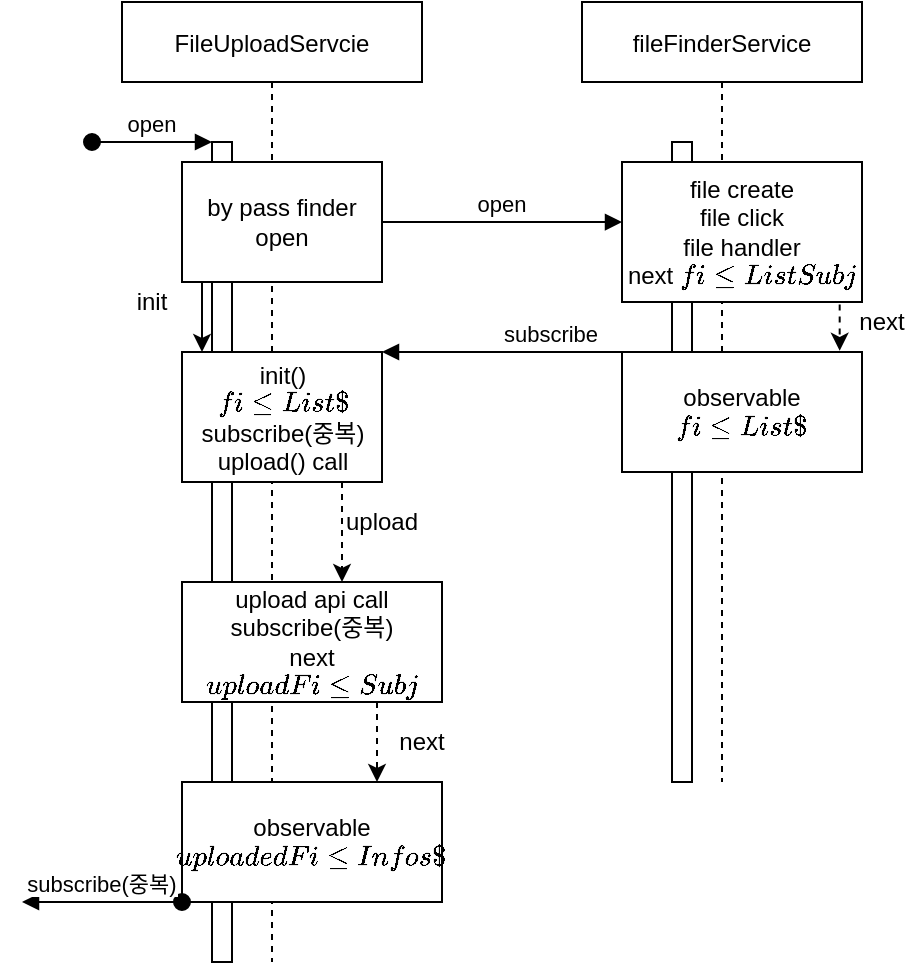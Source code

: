 <mxfile version="13.7.5" type="github">
  <diagram id="kgpKYQtTHZ0yAKxKKP6v" name="Page-1">
    <mxGraphModel dx="573" dy="542" grid="1" gridSize="10" guides="1" tooltips="1" connect="1" arrows="1" fold="1" page="1" pageScale="1" pageWidth="850" pageHeight="1100" math="0" shadow="0">
      <root>
        <mxCell id="0" />
        <mxCell id="1" parent="0" />
        <mxCell id="3nuBFxr9cyL0pnOWT2aG-1" value="FileUploadServcie" style="shape=umlLifeline;perimeter=lifelinePerimeter;container=1;collapsible=0;recursiveResize=0;rounded=0;shadow=0;strokeWidth=1;" parent="1" vertex="1">
          <mxGeometry x="70" y="80" width="150" height="480" as="geometry" />
        </mxCell>
        <mxCell id="3nuBFxr9cyL0pnOWT2aG-2" value="" style="points=[];perimeter=orthogonalPerimeter;rounded=0;shadow=0;strokeWidth=1;" parent="3nuBFxr9cyL0pnOWT2aG-1" vertex="1">
          <mxGeometry x="45" y="70" width="10" height="410" as="geometry" />
        </mxCell>
        <mxCell id="3nuBFxr9cyL0pnOWT2aG-3" value="open" style="verticalAlign=bottom;startArrow=oval;endArrow=block;startSize=8;shadow=0;strokeWidth=1;" parent="3nuBFxr9cyL0pnOWT2aG-1" target="3nuBFxr9cyL0pnOWT2aG-2" edge="1">
          <mxGeometry relative="1" as="geometry">
            <mxPoint x="-15" y="70" as="sourcePoint" />
          </mxGeometry>
        </mxCell>
        <mxCell id="3nuBFxr9cyL0pnOWT2aG-5" value="fileFinderService" style="shape=umlLifeline;perimeter=lifelinePerimeter;container=1;collapsible=0;recursiveResize=0;rounded=0;shadow=0;strokeWidth=1;" parent="1" vertex="1">
          <mxGeometry x="300" y="80" width="140" height="390" as="geometry" />
        </mxCell>
        <mxCell id="3nuBFxr9cyL0pnOWT2aG-6" value="" style="points=[];perimeter=orthogonalPerimeter;rounded=0;shadow=0;strokeWidth=1;" parent="3nuBFxr9cyL0pnOWT2aG-5" vertex="1">
          <mxGeometry x="45" y="70" width="10" height="320" as="geometry" />
        </mxCell>
        <mxCell id="TrINRlvzFbTdRWMSG5aw-12" value="file create&lt;br style=&quot;padding: 0px ; margin: 0px&quot;&gt;file click&lt;br style=&quot;padding: 0px ; margin: 0px&quot;&gt;file handler&lt;br style=&quot;padding: 0px ; margin: 0px&quot;&gt;next `fileListSubj`" style="rounded=0;whiteSpace=wrap;html=1;" vertex="1" parent="3nuBFxr9cyL0pnOWT2aG-5">
          <mxGeometry x="20" y="80" width="120" height="70" as="geometry" />
        </mxCell>
        <mxCell id="3nuBFxr9cyL0pnOWT2aG-8" value="open" style="verticalAlign=bottom;endArrow=block;entryX=0;entryY=0.429;shadow=0;strokeWidth=1;entryDx=0;entryDy=0;entryPerimeter=0;" parent="1" source="TrINRlvzFbTdRWMSG5aw-16" target="TrINRlvzFbTdRWMSG5aw-12" edge="1">
          <mxGeometry relative="1" as="geometry">
            <mxPoint x="275" y="160" as="sourcePoint" />
          </mxGeometry>
        </mxCell>
        <mxCell id="3nuBFxr9cyL0pnOWT2aG-9" value="subscribe" style="verticalAlign=bottom;endArrow=block;entryX=1;entryY=0;shadow=0;strokeWidth=1;" parent="1" source="3nuBFxr9cyL0pnOWT2aG-5" target="3nuBFxr9cyL0pnOWT2aG-4" edge="1">
          <mxGeometry relative="1" as="geometry">
            <mxPoint x="240" y="200" as="sourcePoint" />
          </mxGeometry>
        </mxCell>
        <mxCell id="3nuBFxr9cyL0pnOWT2aG-4" value="init()&lt;br&gt;`fileList$`&lt;br&gt;subscribe(중복)&lt;br&gt;upload() call" style="points=[];perimeter=orthogonalPerimeter;rounded=0;shadow=0;strokeWidth=1;labelBackgroundColor=none;html=1;" parent="1" vertex="1">
          <mxGeometry x="100" y="255" width="100" height="65" as="geometry" />
        </mxCell>
        <mxCell id="TrINRlvzFbTdRWMSG5aw-13" value="observable&lt;br&gt;`fileList$`" style="rounded=0;whiteSpace=wrap;html=1;" vertex="1" parent="1">
          <mxGeometry x="320" y="255" width="120" height="60" as="geometry" />
        </mxCell>
        <mxCell id="TrINRlvzFbTdRWMSG5aw-14" value="" style="endArrow=classic;html=1;exitX=0.907;exitY=1.017;exitDx=0;exitDy=0;exitPerimeter=0;entryX=0.907;entryY=-0.01;entryDx=0;entryDy=0;entryPerimeter=0;dashed=1;" edge="1" parent="1" source="TrINRlvzFbTdRWMSG5aw-12" target="TrINRlvzFbTdRWMSG5aw-13">
          <mxGeometry width="50" height="50" relative="1" as="geometry">
            <mxPoint x="460" y="220" as="sourcePoint" />
            <mxPoint x="440" y="255" as="targetPoint" />
          </mxGeometry>
        </mxCell>
        <mxCell id="TrINRlvzFbTdRWMSG5aw-15" value="upload api call&lt;br&gt;subscribe(중복)&lt;br&gt;next `uploadFileSubj`" style="rounded=0;whiteSpace=wrap;html=1;" vertex="1" parent="1">
          <mxGeometry x="100" y="370" width="130" height="60" as="geometry" />
        </mxCell>
        <mxCell id="TrINRlvzFbTdRWMSG5aw-16" value="by pass finder open" style="rounded=0;whiteSpace=wrap;html=1;" vertex="1" parent="1">
          <mxGeometry x="100" y="160" width="100" height="60" as="geometry" />
        </mxCell>
        <mxCell id="TrINRlvzFbTdRWMSG5aw-18" value="" style="endArrow=classic;html=1;" edge="1" parent="1" target="3nuBFxr9cyL0pnOWT2aG-4">
          <mxGeometry width="50" height="50" relative="1" as="geometry">
            <mxPoint x="110" y="220" as="sourcePoint" />
            <mxPoint x="110" y="250" as="targetPoint" />
          </mxGeometry>
        </mxCell>
        <mxCell id="TrINRlvzFbTdRWMSG5aw-19" value="init" style="text;html=1;strokeColor=none;fillColor=none;align=center;verticalAlign=middle;whiteSpace=wrap;rounded=0;" vertex="1" parent="1">
          <mxGeometry x="60" y="220" width="50" height="20" as="geometry" />
        </mxCell>
        <mxCell id="TrINRlvzFbTdRWMSG5aw-20" value="next" style="text;html=1;strokeColor=none;fillColor=none;align=center;verticalAlign=middle;whiteSpace=wrap;rounded=0;" vertex="1" parent="1">
          <mxGeometry x="430" y="230" width="40" height="20" as="geometry" />
        </mxCell>
        <mxCell id="TrINRlvzFbTdRWMSG5aw-21" value="" style="endArrow=classic;html=1;dashed=1;" edge="1" parent="1">
          <mxGeometry width="50" height="50" relative="1" as="geometry">
            <mxPoint x="180" y="320" as="sourcePoint" />
            <mxPoint x="180" y="370" as="targetPoint" />
          </mxGeometry>
        </mxCell>
        <mxCell id="TrINRlvzFbTdRWMSG5aw-22" value="upload" style="text;html=1;strokeColor=none;fillColor=none;align=center;verticalAlign=middle;whiteSpace=wrap;rounded=0;" vertex="1" parent="1">
          <mxGeometry x="180" y="330" width="40" height="20" as="geometry" />
        </mxCell>
        <mxCell id="TrINRlvzFbTdRWMSG5aw-27" value="&lt;font color=&quot;#000000&quot;&gt;observable&lt;br&gt;`uploadedFileInfos$`&lt;/font&gt;" style="rounded=0;whiteSpace=wrap;html=1;labelBackgroundColor=none;fontColor=#FF9999;" vertex="1" parent="1">
          <mxGeometry x="100" y="470" width="130" height="60" as="geometry" />
        </mxCell>
        <mxCell id="TrINRlvzFbTdRWMSG5aw-29" value="" style="endArrow=classic;html=1;dashed=1;fontColor=#FF9999;entryX=0.75;entryY=0;entryDx=0;entryDy=0;exitX=0.75;exitY=1;exitDx=0;exitDy=0;" edge="1" parent="1" source="TrINRlvzFbTdRWMSG5aw-15" target="TrINRlvzFbTdRWMSG5aw-27">
          <mxGeometry width="50" height="50" relative="1" as="geometry">
            <mxPoint x="210" y="430" as="sourcePoint" />
            <mxPoint x="260" y="380" as="targetPoint" />
          </mxGeometry>
        </mxCell>
        <mxCell id="TrINRlvzFbTdRWMSG5aw-30" value="next" style="text;html=1;strokeColor=none;fillColor=none;align=center;verticalAlign=middle;whiteSpace=wrap;rounded=0;" vertex="1" parent="1">
          <mxGeometry x="200" y="440" width="40" height="20" as="geometry" />
        </mxCell>
        <mxCell id="TrINRlvzFbTdRWMSG5aw-32" value="subscribe(중복)" style="verticalAlign=bottom;startArrow=oval;endArrow=block;startSize=8;shadow=0;strokeWidth=1;" edge="1" parent="1">
          <mxGeometry relative="1" as="geometry">
            <mxPoint x="100" y="530" as="sourcePoint" />
            <mxPoint x="20" y="530" as="targetPoint" />
          </mxGeometry>
        </mxCell>
      </root>
    </mxGraphModel>
  </diagram>
</mxfile>
